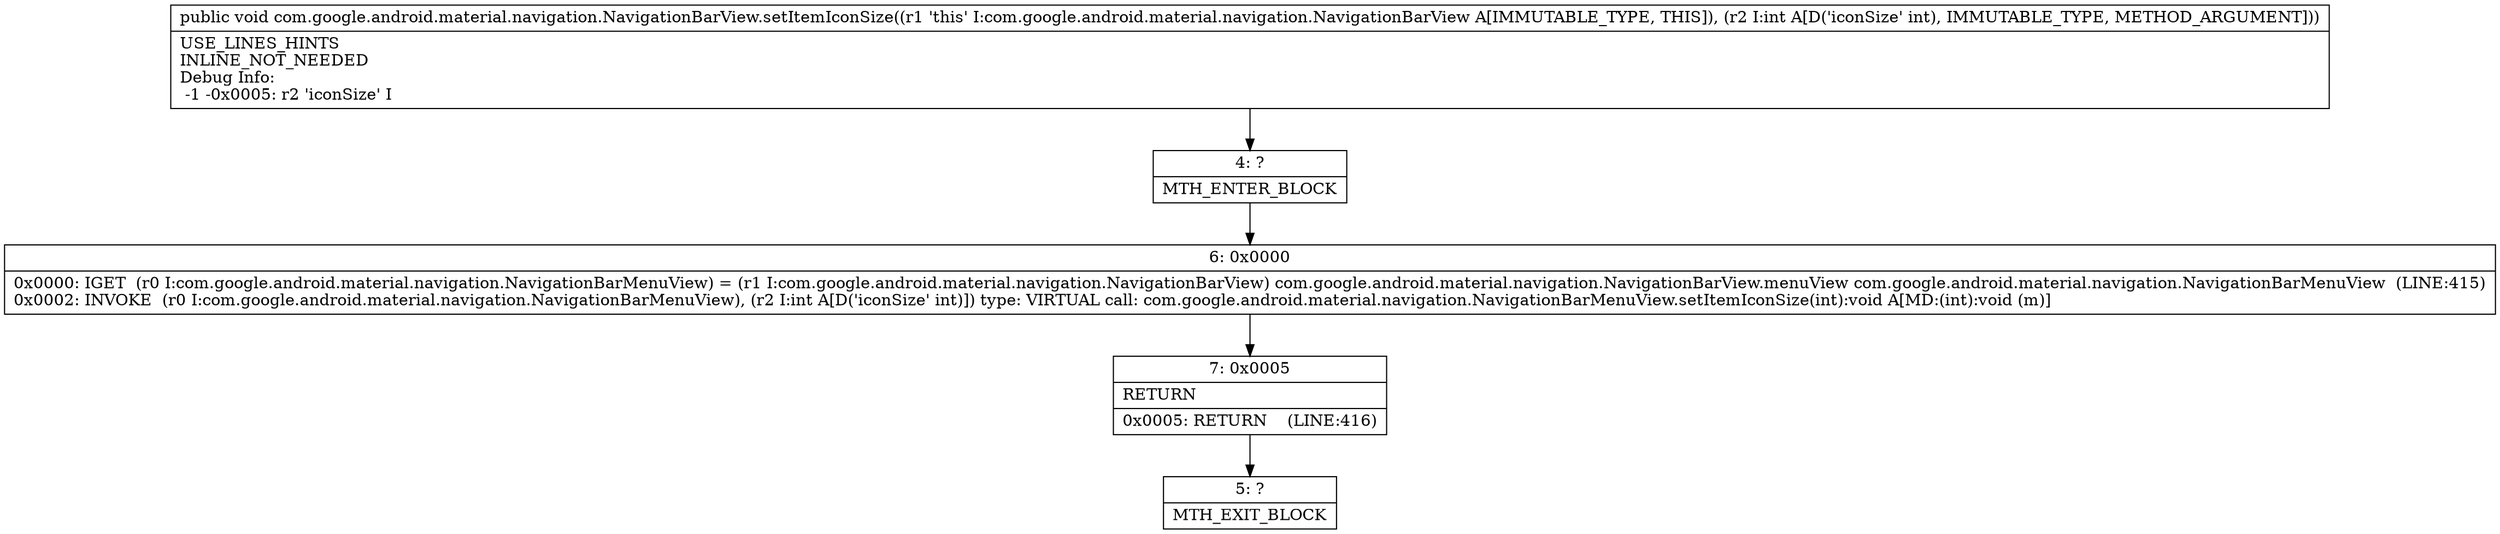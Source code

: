 digraph "CFG forcom.google.android.material.navigation.NavigationBarView.setItemIconSize(I)V" {
Node_4 [shape=record,label="{4\:\ ?|MTH_ENTER_BLOCK\l}"];
Node_6 [shape=record,label="{6\:\ 0x0000|0x0000: IGET  (r0 I:com.google.android.material.navigation.NavigationBarMenuView) = (r1 I:com.google.android.material.navigation.NavigationBarView) com.google.android.material.navigation.NavigationBarView.menuView com.google.android.material.navigation.NavigationBarMenuView  (LINE:415)\l0x0002: INVOKE  (r0 I:com.google.android.material.navigation.NavigationBarMenuView), (r2 I:int A[D('iconSize' int)]) type: VIRTUAL call: com.google.android.material.navigation.NavigationBarMenuView.setItemIconSize(int):void A[MD:(int):void (m)]\l}"];
Node_7 [shape=record,label="{7\:\ 0x0005|RETURN\l|0x0005: RETURN    (LINE:416)\l}"];
Node_5 [shape=record,label="{5\:\ ?|MTH_EXIT_BLOCK\l}"];
MethodNode[shape=record,label="{public void com.google.android.material.navigation.NavigationBarView.setItemIconSize((r1 'this' I:com.google.android.material.navigation.NavigationBarView A[IMMUTABLE_TYPE, THIS]), (r2 I:int A[D('iconSize' int), IMMUTABLE_TYPE, METHOD_ARGUMENT]))  | USE_LINES_HINTS\lINLINE_NOT_NEEDED\lDebug Info:\l  \-1 \-0x0005: r2 'iconSize' I\l}"];
MethodNode -> Node_4;Node_4 -> Node_6;
Node_6 -> Node_7;
Node_7 -> Node_5;
}

